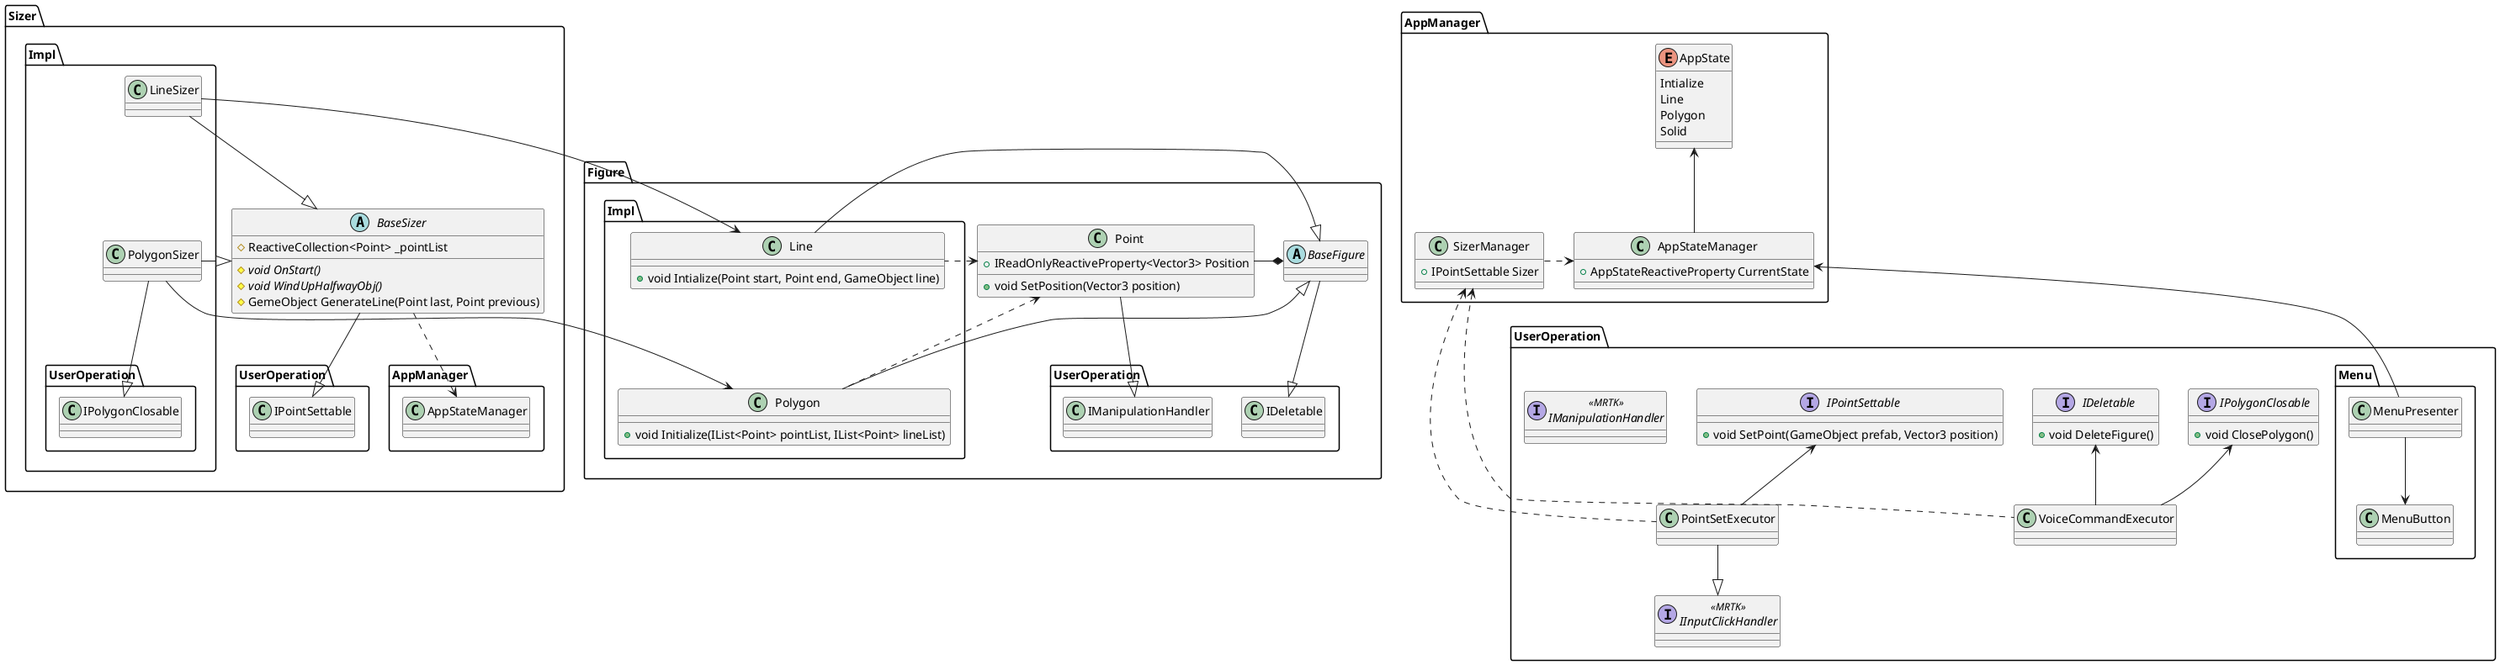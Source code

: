 @startuml

namespace Figure {
    abstract class BaseFigure {
    }

    namespace Impl {
        class Line {
            +void Intialize(Point start, Point end, GameObject line)
        }
        class Polygon {
            +void Initialize(IList<Point> pointList, IList<Point> lineList)
        }

        Line -le-|> Figure.BaseFigure
        Line .le.> Figure.Point

        Polygon -le-|> Figure.BaseFigure
        Polygon .le.> Figure.Point

        Line -[hidden]do- Polygon
    }

    class Point {
        +IReadOnlyReactiveProperty<Vector3> Position
        +void SetPosition(Vector3 position)
    }
    
    Point -do-|> UserOperation.IManipulationHandler
    Point -ri-* BaseFigure

    BaseFigure -do-|> UserOperation.IDeletable
}

namespace Sizer {
    abstract class BaseSizer {
        #ReactiveCollection<Point> _pointList
        #{abstract} void OnStart()
        #{abstract}void WindUpHalfwayObj()
        #GemeObject GenerateLine(Point last, Point previous)
    }
    namespace Impl {
        class LineSizer {
        }
        class PolygonSizer {
        }

        LineSizer -ri-|> Sizer.BaseSizer
        PolygonSizer -ri-|> Sizer.BaseSizer

        LineSizer -[hidden]d- PolygonSizer

        LineSizer -ri-> Figure.Impl.Line
        PolygonSizer -ri-> Figure.Impl.Polygon
        PolygonSizer -do-|> UserOperation.IPolygonClosable
    }

    BaseSizer --|> UserOperation.IPointSettable
    BaseSizer ..> AppManager.AppStateManager

    BaseSizer -[hidden]r- Figure.BaseFigure
}

namespace AppManager {
    enum AppState {
        Intialize
        Line
        Polygon
        Solid
    }

    class AppStateManager {
        +AppStateReactiveProperty CurrentState
    }
    class SizerManager {
        +IPointSettable Sizer
    }

    AppStateManager --u> AppState
    SizerManager ..r> AppStateManager
}


namespace UserOperation {
    class VoiceCommandExecutor {
    }
    class PointSetExecutor {
    }

    interface IPointSettable {
        +void SetPoint(GameObject prefab, Vector3 position)
    }
    interface IPolygonClosable {
        +void ClosePolygon()
    }
    interface IDeletable {
        +void DeleteFigure()
    }

    interface IInputClickHandler<<MRTK>>{
    }
    interface IManipulationHandler<<MRTK>>{
    }

    VoiceCommandExecutor -up-> IDeletable
    VoiceCommandExecutor -up-> IPolygonClosable
    PointSetExecutor -up-> IPointSettable
    PointSetExecutor --|> IInputClickHandler

    VoiceCommandExecutor .up.> AppManager.SizerManager
    PointSetExecutor .up.> AppManager.SizerManager

    namespace Menu {
        class MenuPresenter {
        }
        class MenuButton {
        }

        MenuPresenter --> MenuButton
        MenuPresenter -up-> AppManager.AppStateManager

        MenuPresenter -[hidden]ri- UserOperation.IPointSettable
    }
}

@enduml